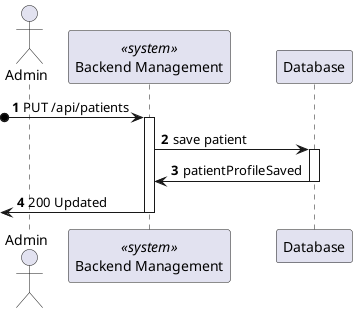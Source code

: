 @startuml Patient Profile Update (level 3 - 1)

autonumber
actor Admin as "Admin"
participant BE as "Backend Management" <<system>>
participant DB as "Database"

?o-> BE : PUT /api/patients
activate BE

BE -> DB : save patient

activate DB 

DB -> BE : patientProfileSaved 

deactivate DB 

<- BE : 200 Updated

deactivate BE

@enduml